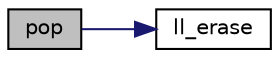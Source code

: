digraph "pop"
{
 // LATEX_PDF_SIZE
  edge [fontname="Helvetica",fontsize="10",labelfontname="Helvetica",labelfontsize="10"];
  node [fontname="Helvetica",fontsize="10",shape=record];
  rankdir="LR";
  Node1 [label="pop",height=0.2,width=0.4,color="black", fillcolor="grey75", style="filled", fontcolor="black",tooltip="Erases the latest data pushed into the provided stack."];
  Node1 -> Node2 [color="midnightblue",fontsize="10",style="solid",fontname="Helvetica"];
  Node2 [label="ll_erase",height=0.2,width=0.4,color="black", fillcolor="white", style="filled",URL="$node_8h.html#ab375d736ae4cb67dc8ca8a72ca87efa0",tooltip="Erases the element of the list specified by index."];
}
